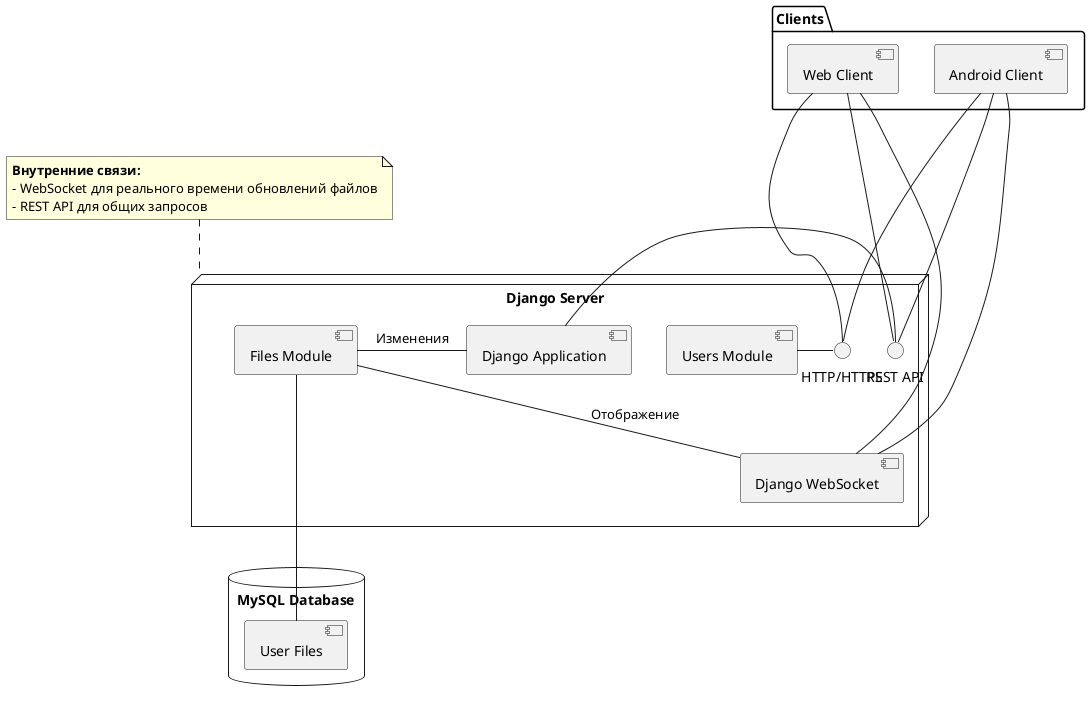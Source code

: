 @startuml

package "Clients" as clients {
  [Web Client] as client_web
  [Android Client] as client_android
}

database "MySQL Database" as db {
    [User Files] as db_files
}
node "Django Server" as server {
  [Django Application] as server_app
  [Django WebSocket] as server_websocket
  [Files Module] as server_files
  [Users Module] as server_users
  interface "REST API" as server_rest
  interface "HTTP/HTTPS" as server_http
  server_app - server_rest
  server_users - server_http
  server_files --- db_files
  server_files -- server_websocket : Отображение
  server_files - server_app : Изменения
}
client_android --- server_rest
client_android --- server_websocket
client_android --- server_http
client_web --- server_rest
client_web --- server_websocket
client_web --- server_http

note top of server {
  **Внутренние связи:**
  - WebSocket для реального времени обновлений файлов
  - REST API для общих запросов
}

@enduml
